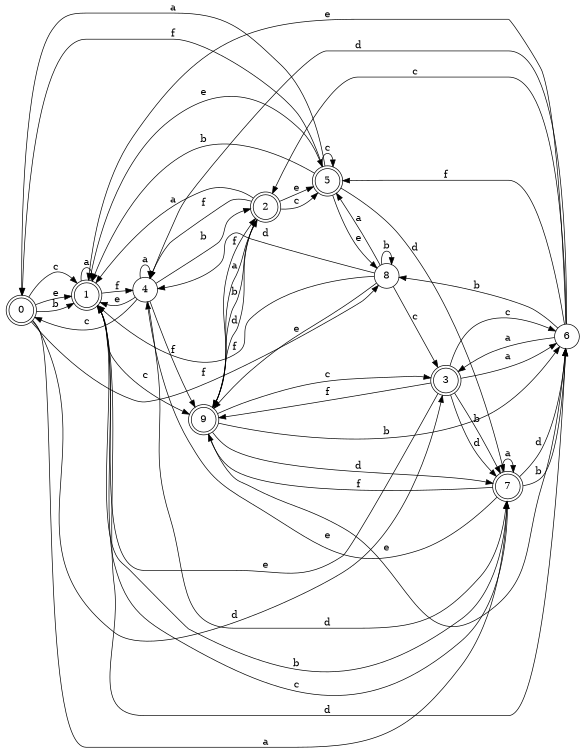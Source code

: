 digraph n8_4 {
__start0 [label="" shape="none"];

rankdir=LR;
size="8,5";

s0 [style="rounded,filled", color="black", fillcolor="white" shape="doublecircle", label="0"];
s1 [style="rounded,filled", color="black", fillcolor="white" shape="doublecircle", label="1"];
s2 [style="rounded,filled", color="black", fillcolor="white" shape="doublecircle", label="2"];
s3 [style="rounded,filled", color="black", fillcolor="white" shape="doublecircle", label="3"];
s4 [style="filled", color="black", fillcolor="white" shape="circle", label="4"];
s5 [style="rounded,filled", color="black", fillcolor="white" shape="doublecircle", label="5"];
s6 [style="filled", color="black", fillcolor="white" shape="circle", label="6"];
s7 [style="rounded,filled", color="black", fillcolor="white" shape="doublecircle", label="7"];
s8 [style="filled", color="black", fillcolor="white" shape="circle", label="8"];
s9 [style="rounded,filled", color="black", fillcolor="white" shape="doublecircle", label="9"];
s0 -> s7 [label="a"];
s0 -> s1 [label="b"];
s0 -> s1 [label="c"];
s0 -> s3 [label="d"];
s0 -> s1 [label="e"];
s0 -> s8 [label="f"];
s1 -> s1 [label="a"];
s1 -> s7 [label="b"];
s1 -> s9 [label="c"];
s1 -> s6 [label="d"];
s1 -> s5 [label="e"];
s1 -> s4 [label="f"];
s2 -> s1 [label="a"];
s2 -> s9 [label="b"];
s2 -> s5 [label="c"];
s2 -> s9 [label="d"];
s2 -> s5 [label="e"];
s2 -> s4 [label="f"];
s3 -> s6 [label="a"];
s3 -> s7 [label="b"];
s3 -> s6 [label="c"];
s3 -> s7 [label="d"];
s3 -> s1 [label="e"];
s3 -> s9 [label="f"];
s4 -> s4 [label="a"];
s4 -> s2 [label="b"];
s4 -> s0 [label="c"];
s4 -> s7 [label="d"];
s4 -> s1 [label="e"];
s4 -> s9 [label="f"];
s5 -> s0 [label="a"];
s5 -> s1 [label="b"];
s5 -> s5 [label="c"];
s5 -> s7 [label="d"];
s5 -> s8 [label="e"];
s5 -> s0 [label="f"];
s6 -> s3 [label="a"];
s6 -> s8 [label="b"];
s6 -> s2 [label="c"];
s6 -> s4 [label="d"];
s6 -> s1 [label="e"];
s6 -> s5 [label="f"];
s7 -> s7 [label="a"];
s7 -> s6 [label="b"];
s7 -> s1 [label="c"];
s7 -> s6 [label="d"];
s7 -> s4 [label="e"];
s7 -> s9 [label="f"];
s8 -> s5 [label="a"];
s8 -> s8 [label="b"];
s8 -> s3 [label="c"];
s8 -> s4 [label="d"];
s8 -> s9 [label="e"];
s8 -> s1 [label="f"];
s9 -> s2 [label="a"];
s9 -> s6 [label="b"];
s9 -> s3 [label="c"];
s9 -> s7 [label="d"];
s9 -> s6 [label="e"];
s9 -> s2 [label="f"];

}